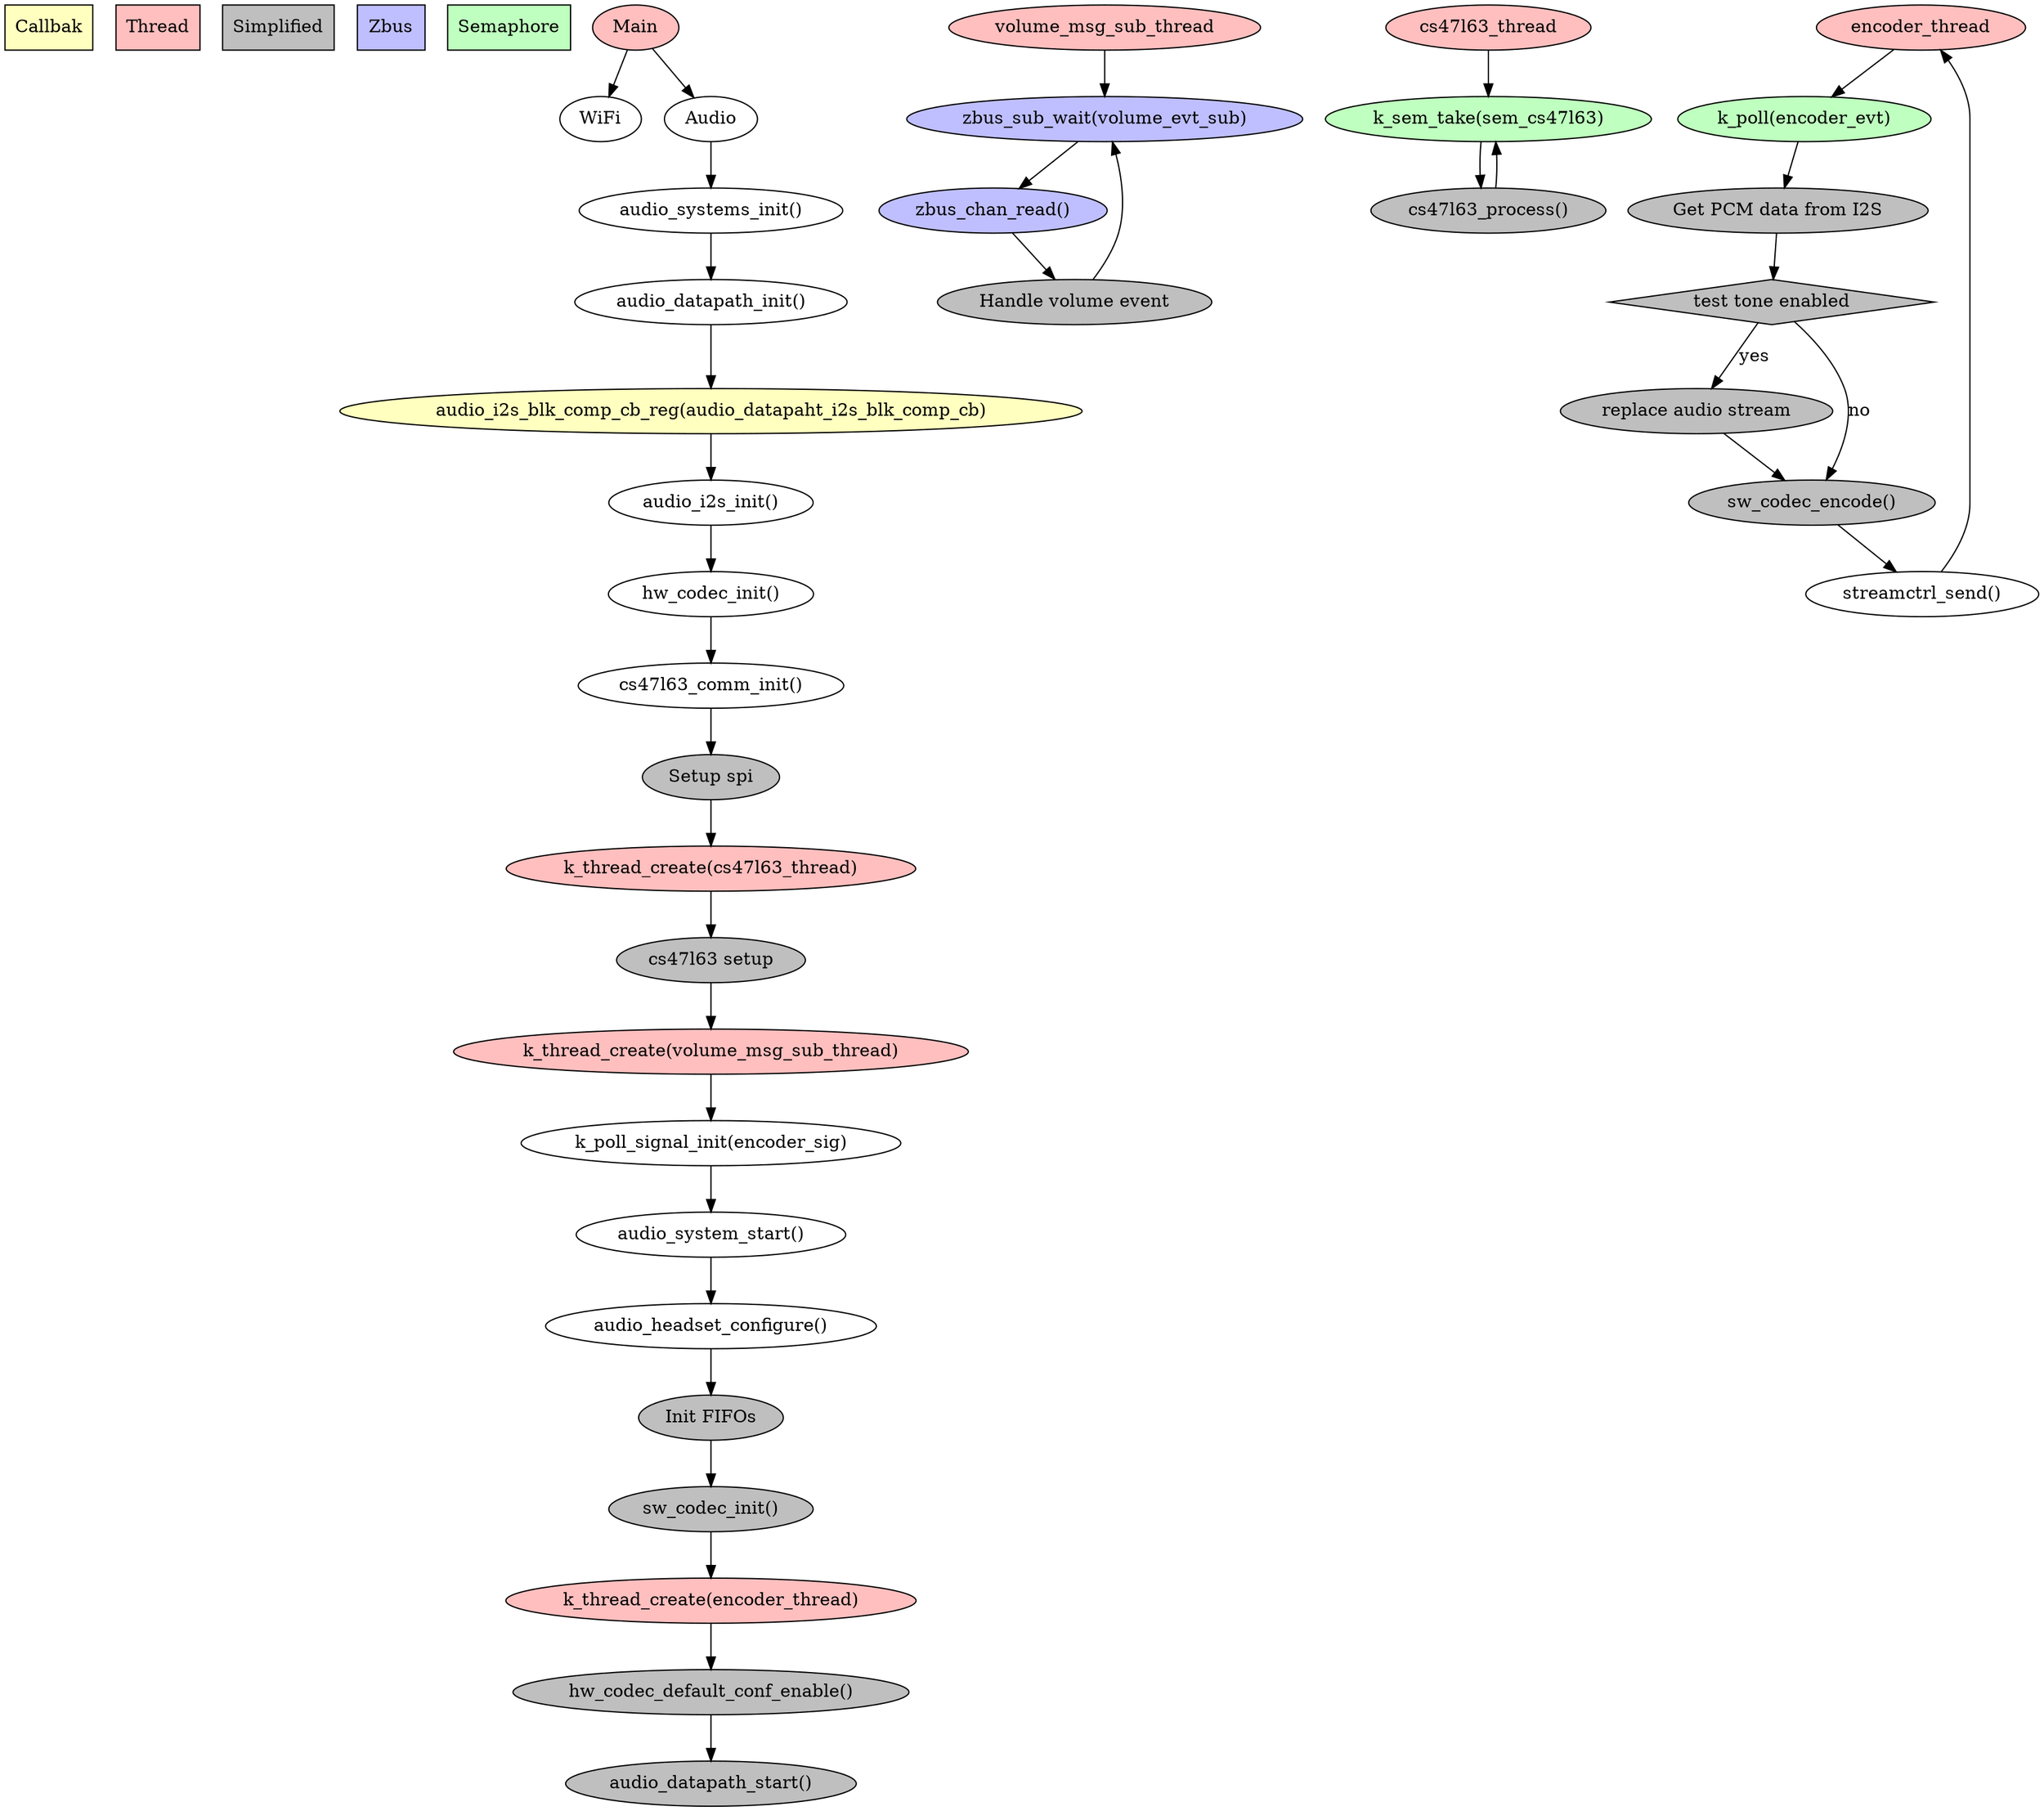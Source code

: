 digraph D{
  # Note: We use the fillcolor attribute to distinguish the different components
  Callbak [fillcolor="#ffff0040", style=filled, shape=box]
  Thread [fillcolor="#ff000040", style=filled, shape=box]
  Simplified [fillcolor="#00000040", style=filled, shape=box]
  Zbus [fillcolor="#0000ff40", style=filled, shape=box]
  Semaphore [fillcolor="#00ff0040", style=filled, shape=box]

  Main -> {WiFi, Audio}
    Main [fillcolor="#ff000040", style=filled]

  # WiFi

  # Audio
  Audio -> "audio_systems_init()"
  "audio_systems_init()" -> "audio_datapath_init()"

  "audio_datapath_init()" -> "audio_i2s_blk_comp_cb_reg(audio_datapaht_i2s_blk_comp_cb)"-> "audio_i2s_init()"
    "audio_i2s_blk_comp_cb_reg(audio_datapaht_i2s_blk_comp_cb)" [fillcolor="#ffff0040", style=filled]

  "audio_i2s_init()" ->"hw_codec_init()"
  "hw_codec_init()" -> "cs47l63_comm_init()" -> "Setup spi" -> "k_thread_create(cs47l63_thread)" -> "cs47l63 setup"
    "k_thread_create(cs47l63_thread)" [fillcolor="#ff000040", style=filled]
    "Setup spi" [fillcolor="#00000040", style=filled]
    "cs47l63 setup" [fillcolor="#00000040", style=filled]
  "cs47l63 setup" -> "k_thread_create(volume_msg_sub_thread)" 
    "k_thread_create(volume_msg_sub_thread)" [fillcolor="#ff000040", style=filled]
  
  "k_thread_create(volume_msg_sub_thread)" -> "k_poll_signal_init(encoder_sig)"

  "k_poll_signal_init(encoder_sig)" -> "audio_system_start()"
  "audio_system_start()" -> "audio_headset_configure()" -> "Init FIFOs" -> "sw_codec_init()" -> "k_thread_create(encoder_thread)"
    "Init FIFOs" [fillcolor="#00000040", style=filled]
    "sw_codec_init()" [fillcolor="#00000040", style=filled]
    "k_thread_create(encoder_thread)" [fillcolor="#ff000040", style=filled]
  "k_thread_create(encoder_thread)" -> "hw_codec_default_conf_enable()" -> "audio_datapath_start()"
    "hw_codec_default_conf_enable()" [fillcolor="#00000040", style=filled]
    "audio_datapath_start()" [fillcolor="#00000040", style=filled] 
    

  # Volume message sub thread
  "volume_msg_sub_thread" -> "zbus_sub_wait(volume_evt_sub)" -> "zbus_chan_read()"-> "Handle volume event" -> "zbus_sub_wait(volume_evt_sub)"
    "zbus_sub_wait(volume_evt_sub)" [fillcolor="#0000ff40", style=filled]
    "zbus_chan_read()" [fillcolor="#0000ff40", style=filled]
    "Handle volume event" [fillcolor="#00000040", style=filled]
    "volume_msg_sub_thread" [fillcolor="#ff000040", style=filled]

  # cs47l63_thread
  "cs47l63_thread" -> "k_sem_take(sem_cs47l63)" -> "cs47l63_process()" -> "k_sem_take(sem_cs47l63)"
    "k_sem_take(sem_cs47l63)" [fillcolor="#00ff0040", style=filled]
    "cs47l63_process()" [fillcolor="#00000040", style=filled]
    "cs47l63_thread" [fillcolor="#ff000040", style=filled]

  # encoder_thread
  "encoder_thread" -> "k_poll(encoder_evt)" -> "Get PCM data from I2S" -> "test tone enabled"
    "k_poll(encoder_evt)" [fillcolor="#00ff0040", style=filled]
    "Get PCM data from I2S" [fillcolor="#00000040", style=filled]
    "test tone enabled" [fillcolor="#00000040", style=filled, shape=diamond]
    "encoder_thread" [fillcolor="#ff000040", style=filled]

  "test tone enabled" -> "replace audio stream"[label="yes"]
  "replace audio stream" -> "sw_codec_encode()"
    "replace audio stream" [fillcolor="#00000040", style=filled]
  "test tone enabled" -> "sw_codec_encode()"[label="no"]
    "sw_codec_encode()" [fillcolor="#00000040", style=filled]
  "sw_codec_encode()" -> "streamctrl_send()" -> "encoder_thread"
  

}